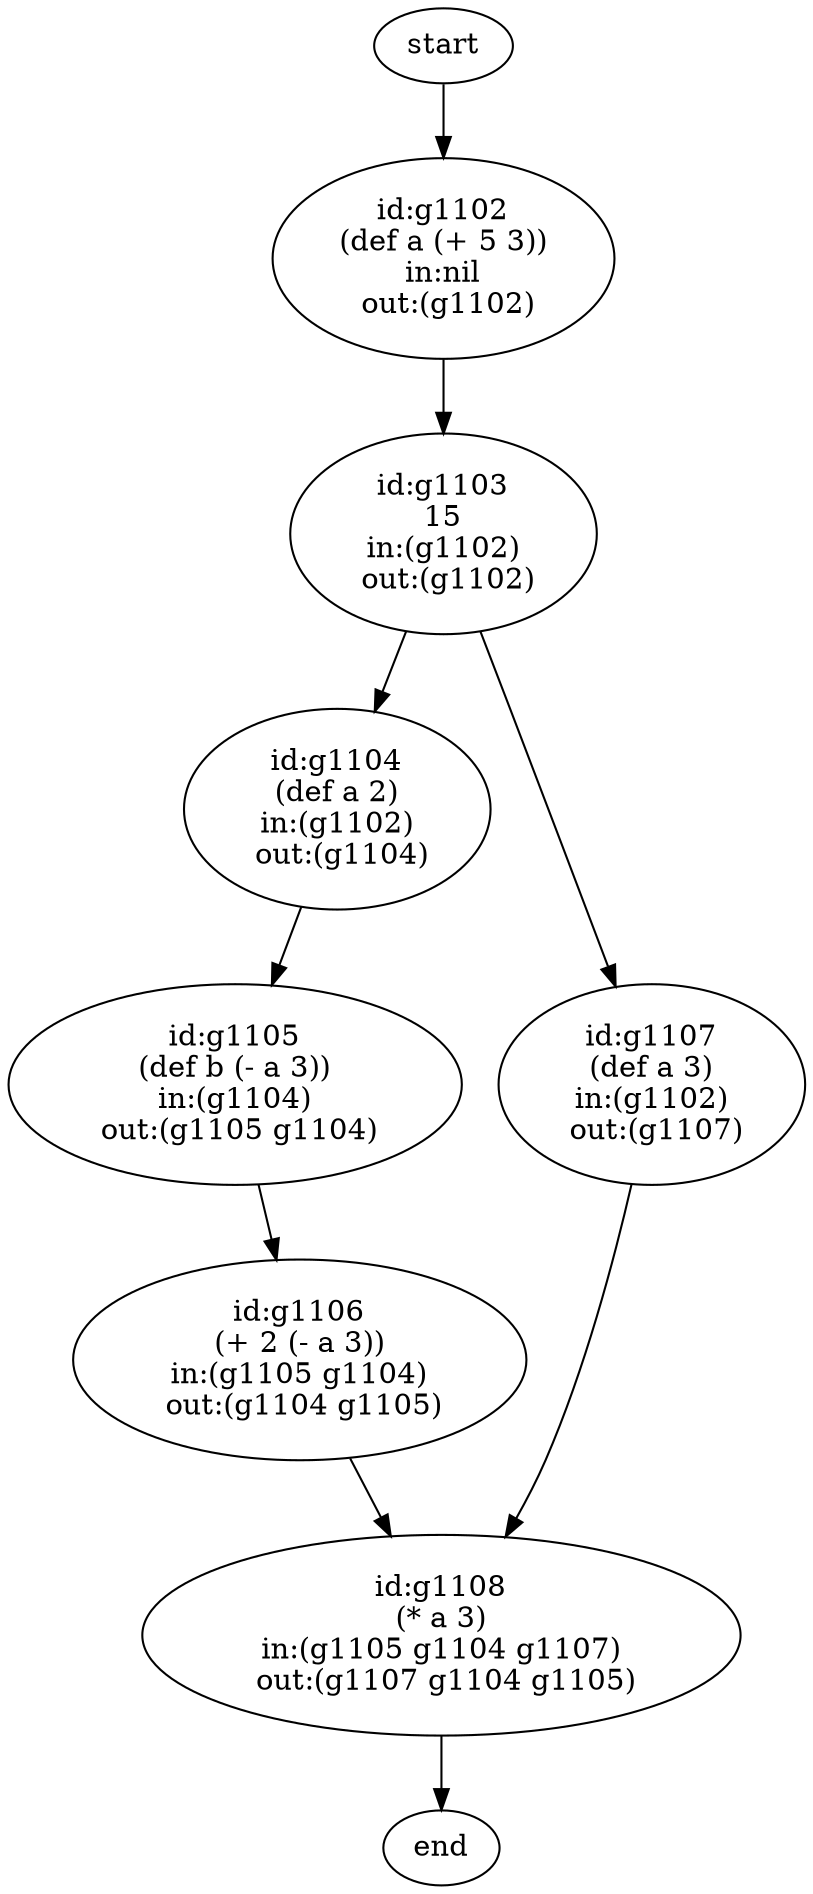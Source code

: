 digraph G {
graph [];

0 [label="start", ];
1 [label="id:g1102
(def a (+ 5 3))
in:nil
 out:(g1102)", ];
2 [label="id:g1103
15
in:(g1102)
 out:(g1102)", ];
3 [label="id:g1104
(def a 2)
in:(g1102)
 out:(g1104)", ];
4 [label="id:g1105
(def b (- a 3))
in:(g1104)
 out:(g1105 g1104)", ];
5 [label="id:g1106
(+ 2 (- a 3))
in:(g1105 g1104)
 out:(g1104 g1105)", ];
6 [label="id:g1107
(def a 3)
in:(g1102)
 out:(g1107)", ];
8 [label="id:g1108
(* a 3)
in:(g1105 g1104 g1107)
 out:(g1107 g1104 g1105)", ];
9 [label="end", ];
0->1 [];
1->2 [];
2->3 [];
3->4 [];
4->5 [];
2->6 [];
5->8 [];
6->8 [];
8->9 [];
}